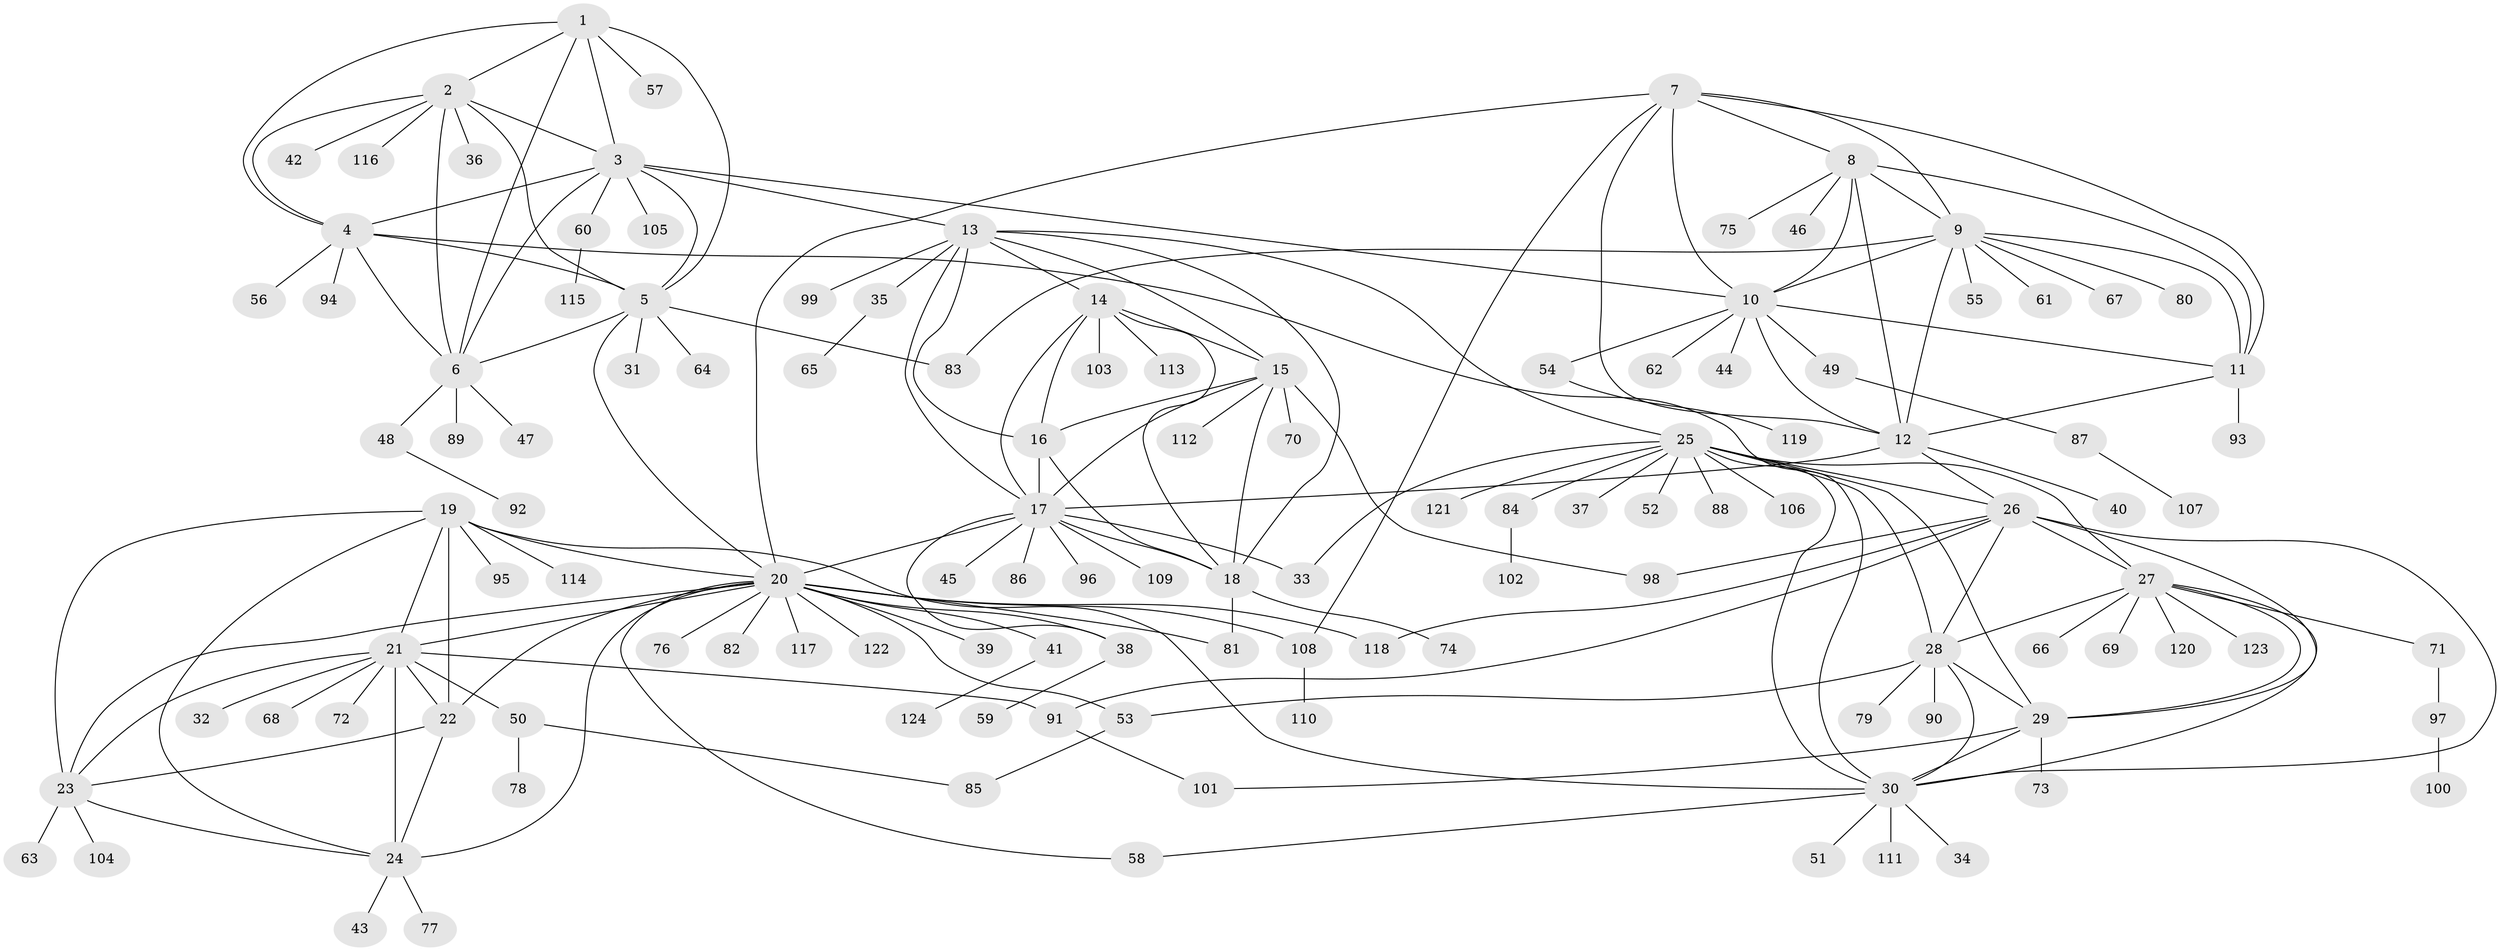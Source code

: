 // coarse degree distribution, {6: 0.04838709677419355, 8: 0.016129032258064516, 7: 0.04838709677419355, 20: 0.016129032258064516, 4: 0.03225806451612903, 10: 0.016129032258064516, 1: 0.6451612903225806, 11: 0.016129032258064516, 5: 0.016129032258064516, 12: 0.016129032258064516, 9: 0.016129032258064516, 2: 0.08064516129032258, 3: 0.03225806451612903}
// Generated by graph-tools (version 1.1) at 2025/19/03/04/25 18:19:41]
// undirected, 124 vertices, 191 edges
graph export_dot {
graph [start="1"]
  node [color=gray90,style=filled];
  1;
  2;
  3;
  4;
  5;
  6;
  7;
  8;
  9;
  10;
  11;
  12;
  13;
  14;
  15;
  16;
  17;
  18;
  19;
  20;
  21;
  22;
  23;
  24;
  25;
  26;
  27;
  28;
  29;
  30;
  31;
  32;
  33;
  34;
  35;
  36;
  37;
  38;
  39;
  40;
  41;
  42;
  43;
  44;
  45;
  46;
  47;
  48;
  49;
  50;
  51;
  52;
  53;
  54;
  55;
  56;
  57;
  58;
  59;
  60;
  61;
  62;
  63;
  64;
  65;
  66;
  67;
  68;
  69;
  70;
  71;
  72;
  73;
  74;
  75;
  76;
  77;
  78;
  79;
  80;
  81;
  82;
  83;
  84;
  85;
  86;
  87;
  88;
  89;
  90;
  91;
  92;
  93;
  94;
  95;
  96;
  97;
  98;
  99;
  100;
  101;
  102;
  103;
  104;
  105;
  106;
  107;
  108;
  109;
  110;
  111;
  112;
  113;
  114;
  115;
  116;
  117;
  118;
  119;
  120;
  121;
  122;
  123;
  124;
  1 -- 2;
  1 -- 3;
  1 -- 4;
  1 -- 5;
  1 -- 6;
  1 -- 57;
  2 -- 3;
  2 -- 4;
  2 -- 5;
  2 -- 6;
  2 -- 36;
  2 -- 42;
  2 -- 116;
  3 -- 4;
  3 -- 5;
  3 -- 6;
  3 -- 10;
  3 -- 13;
  3 -- 60;
  3 -- 105;
  4 -- 5;
  4 -- 6;
  4 -- 30;
  4 -- 56;
  4 -- 94;
  5 -- 6;
  5 -- 20;
  5 -- 31;
  5 -- 64;
  5 -- 83;
  6 -- 47;
  6 -- 48;
  6 -- 89;
  7 -- 8;
  7 -- 9;
  7 -- 10;
  7 -- 11;
  7 -- 12;
  7 -- 20;
  7 -- 108;
  8 -- 9;
  8 -- 10;
  8 -- 11;
  8 -- 12;
  8 -- 46;
  8 -- 75;
  9 -- 10;
  9 -- 11;
  9 -- 12;
  9 -- 55;
  9 -- 61;
  9 -- 67;
  9 -- 80;
  9 -- 83;
  10 -- 11;
  10 -- 12;
  10 -- 44;
  10 -- 49;
  10 -- 54;
  10 -- 62;
  11 -- 12;
  11 -- 93;
  12 -- 17;
  12 -- 26;
  12 -- 40;
  13 -- 14;
  13 -- 15;
  13 -- 16;
  13 -- 17;
  13 -- 18;
  13 -- 25;
  13 -- 35;
  13 -- 99;
  14 -- 15;
  14 -- 16;
  14 -- 17;
  14 -- 18;
  14 -- 103;
  14 -- 113;
  15 -- 16;
  15 -- 17;
  15 -- 18;
  15 -- 70;
  15 -- 98;
  15 -- 112;
  16 -- 17;
  16 -- 18;
  17 -- 18;
  17 -- 20;
  17 -- 33;
  17 -- 38;
  17 -- 45;
  17 -- 86;
  17 -- 96;
  17 -- 109;
  18 -- 74;
  18 -- 81;
  19 -- 20;
  19 -- 21;
  19 -- 22;
  19 -- 23;
  19 -- 24;
  19 -- 30;
  19 -- 95;
  19 -- 114;
  20 -- 21;
  20 -- 22;
  20 -- 23;
  20 -- 24;
  20 -- 38;
  20 -- 39;
  20 -- 41;
  20 -- 53;
  20 -- 58;
  20 -- 76;
  20 -- 81;
  20 -- 82;
  20 -- 108;
  20 -- 117;
  20 -- 118;
  20 -- 122;
  21 -- 22;
  21 -- 23;
  21 -- 24;
  21 -- 32;
  21 -- 50;
  21 -- 68;
  21 -- 72;
  21 -- 91;
  22 -- 23;
  22 -- 24;
  23 -- 24;
  23 -- 63;
  23 -- 104;
  24 -- 43;
  24 -- 77;
  25 -- 26;
  25 -- 27;
  25 -- 28;
  25 -- 29;
  25 -- 30;
  25 -- 33;
  25 -- 37;
  25 -- 52;
  25 -- 84;
  25 -- 88;
  25 -- 106;
  25 -- 121;
  26 -- 27;
  26 -- 28;
  26 -- 29;
  26 -- 30;
  26 -- 91;
  26 -- 98;
  26 -- 118;
  27 -- 28;
  27 -- 29;
  27 -- 30;
  27 -- 66;
  27 -- 69;
  27 -- 71;
  27 -- 120;
  27 -- 123;
  28 -- 29;
  28 -- 30;
  28 -- 53;
  28 -- 79;
  28 -- 90;
  29 -- 30;
  29 -- 73;
  29 -- 101;
  30 -- 34;
  30 -- 51;
  30 -- 58;
  30 -- 111;
  35 -- 65;
  38 -- 59;
  41 -- 124;
  48 -- 92;
  49 -- 87;
  50 -- 78;
  50 -- 85;
  53 -- 85;
  54 -- 119;
  60 -- 115;
  71 -- 97;
  84 -- 102;
  87 -- 107;
  91 -- 101;
  97 -- 100;
  108 -- 110;
}
